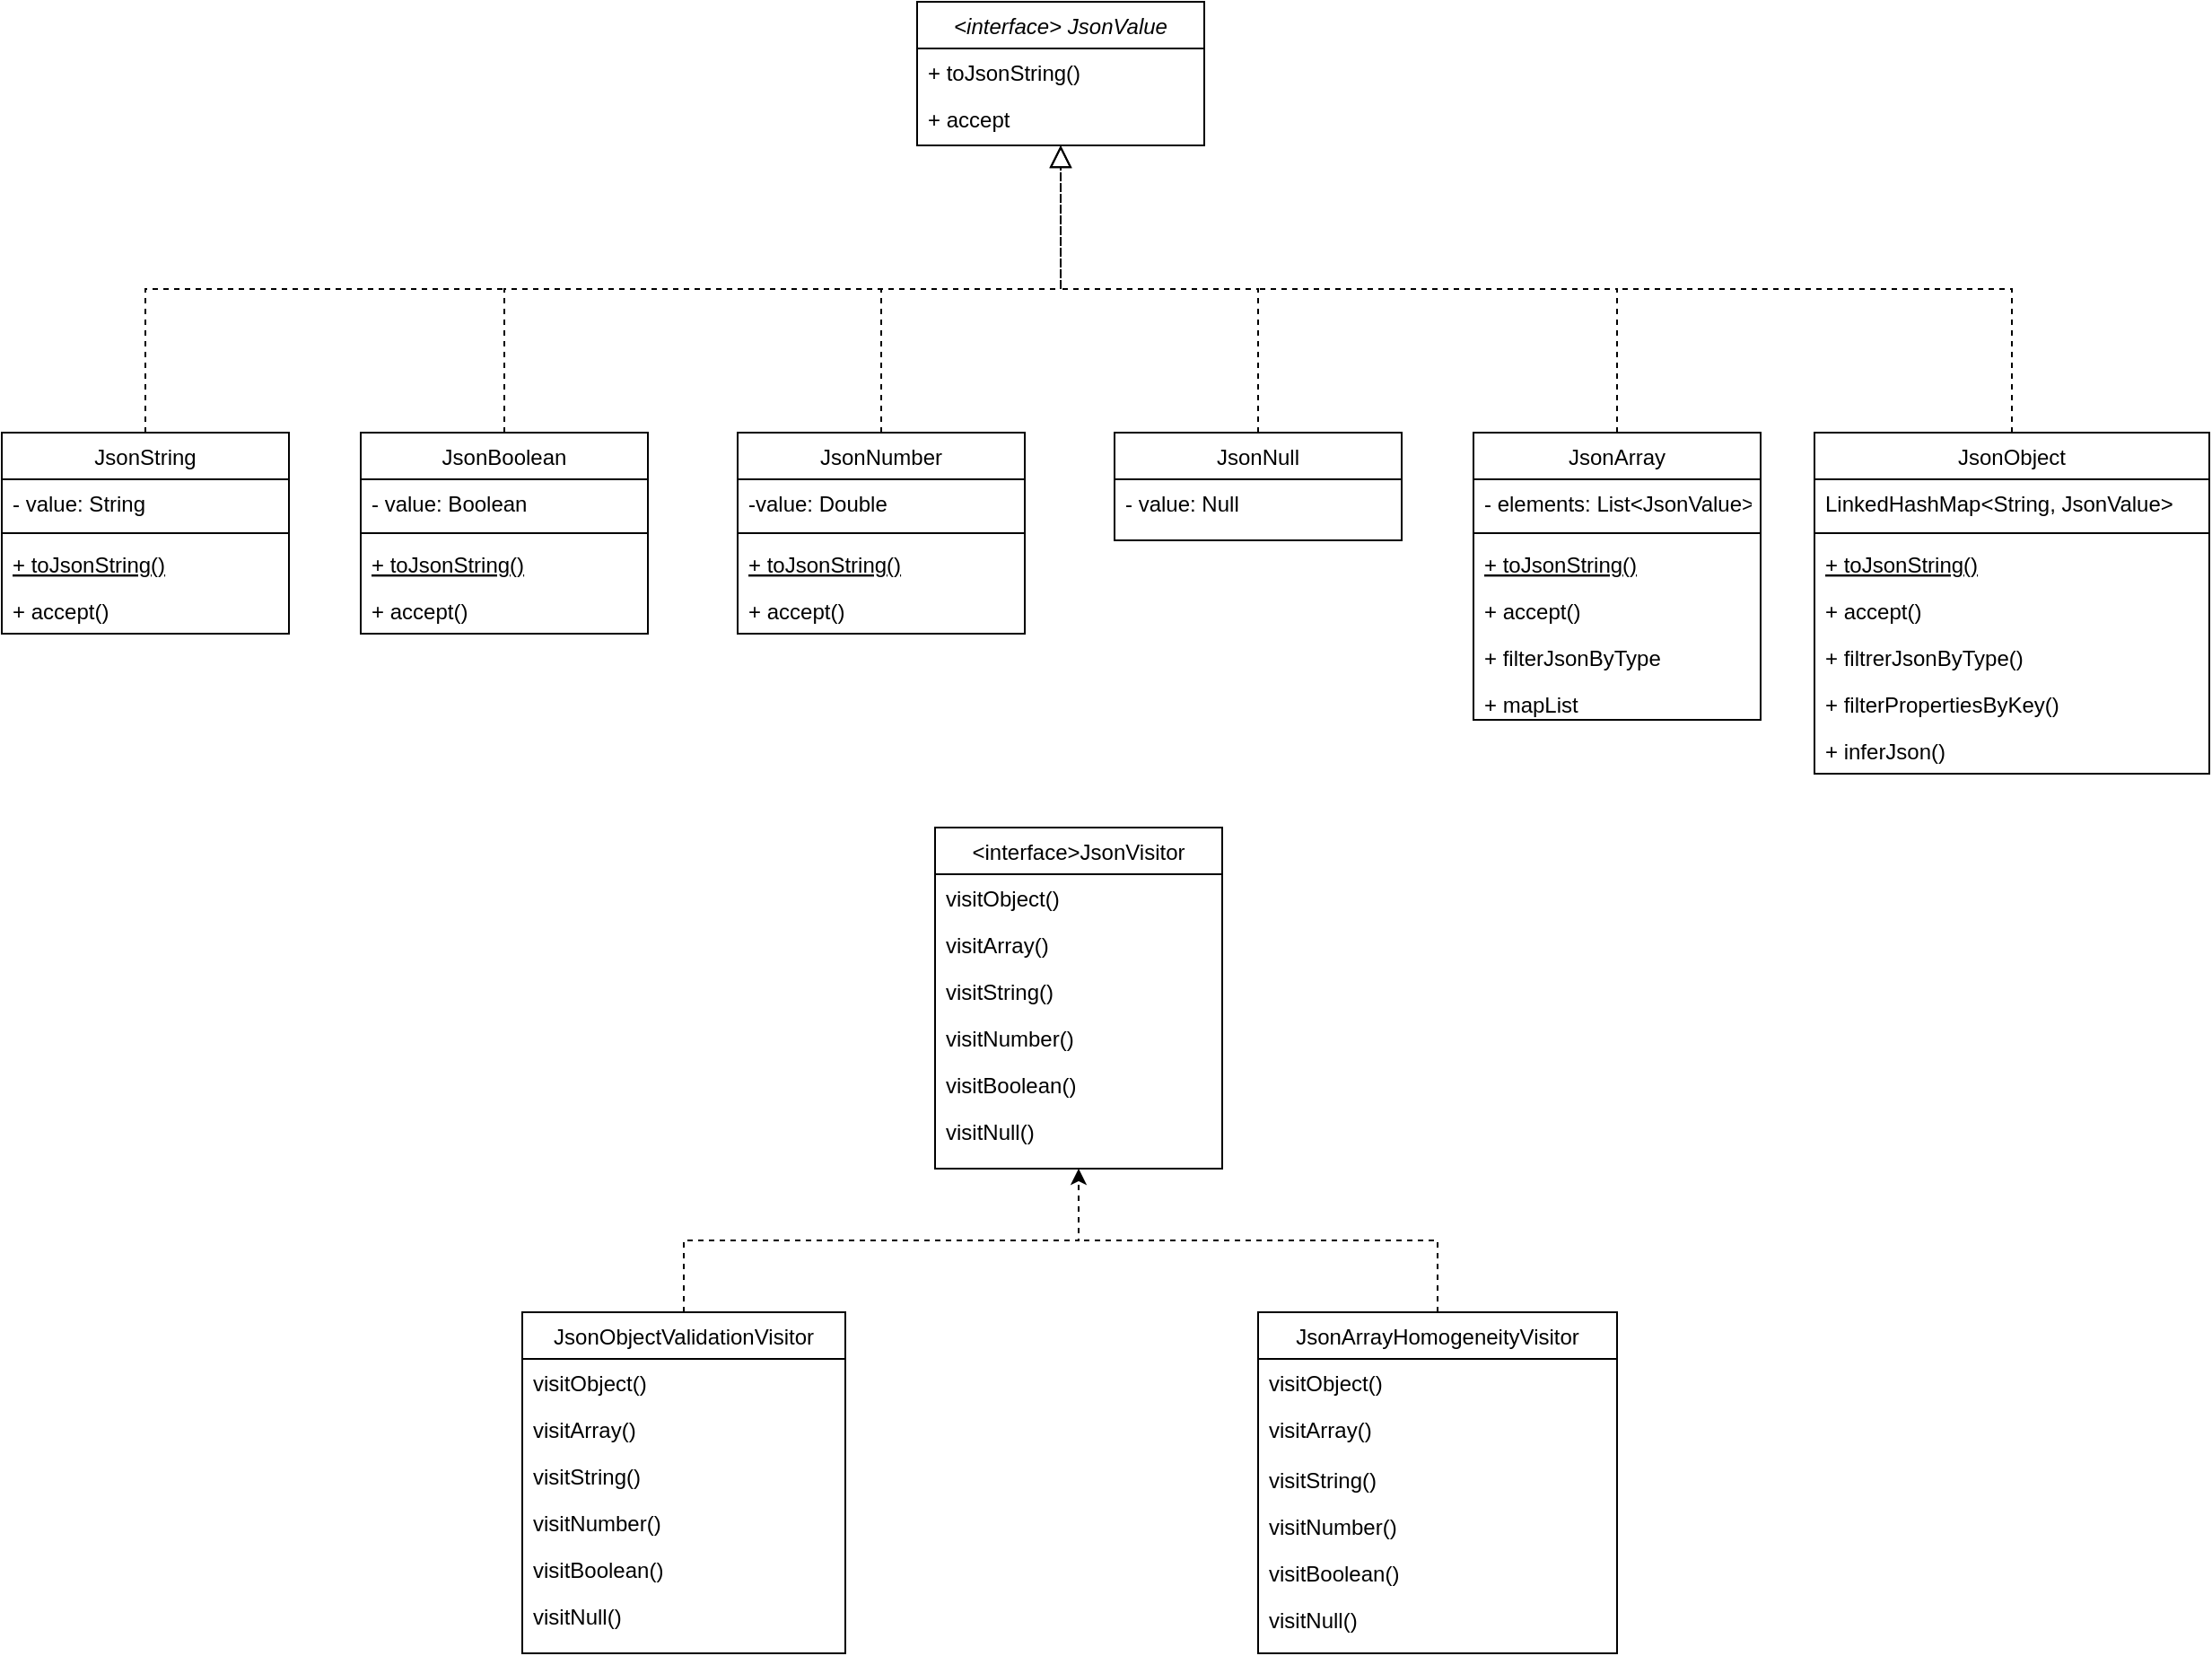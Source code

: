 <mxfile version="27.0.5">
  <diagram id="C5RBs43oDa-KdzZeNtuy" name="Page-1">
    <mxGraphModel dx="2316" dy="794" grid="1" gridSize="10" guides="1" tooltips="1" connect="1" arrows="1" fold="1" page="1" pageScale="1" pageWidth="827" pageHeight="1169" math="0" shadow="0">
      <root>
        <mxCell id="WIyWlLk6GJQsqaUBKTNV-0" />
        <mxCell id="WIyWlLk6GJQsqaUBKTNV-1" parent="WIyWlLk6GJQsqaUBKTNV-0" />
        <mxCell id="zkfFHV4jXpPFQw0GAbJ--0" value="&lt;interface&gt; JsonValue" style="swimlane;fontStyle=2;align=center;verticalAlign=top;childLayout=stackLayout;horizontal=1;startSize=26;horizontalStack=0;resizeParent=1;resizeLast=0;collapsible=1;marginBottom=0;rounded=0;shadow=0;strokeWidth=1;" parent="WIyWlLk6GJQsqaUBKTNV-1" vertex="1">
          <mxGeometry x="220" y="120" width="160" height="80" as="geometry">
            <mxRectangle x="230" y="140" width="160" height="26" as="alternateBounds" />
          </mxGeometry>
        </mxCell>
        <mxCell id="zkfFHV4jXpPFQw0GAbJ--1" value="+ toJsonString()" style="text;align=left;verticalAlign=top;spacingLeft=4;spacingRight=4;overflow=hidden;rotatable=0;points=[[0,0.5],[1,0.5]];portConstraint=eastwest;" parent="zkfFHV4jXpPFQw0GAbJ--0" vertex="1">
          <mxGeometry y="26" width="160" height="26" as="geometry" />
        </mxCell>
        <mxCell id="zkfFHV4jXpPFQw0GAbJ--2" value="+ accept" style="text;align=left;verticalAlign=top;spacingLeft=4;spacingRight=4;overflow=hidden;rotatable=0;points=[[0,0.5],[1,0.5]];portConstraint=eastwest;rounded=0;shadow=0;html=0;" parent="zkfFHV4jXpPFQw0GAbJ--0" vertex="1">
          <mxGeometry y="52" width="160" height="26" as="geometry" />
        </mxCell>
        <mxCell id="zkfFHV4jXpPFQw0GAbJ--6" value="JsonNumber" style="swimlane;fontStyle=0;align=center;verticalAlign=top;childLayout=stackLayout;horizontal=1;startSize=26;horizontalStack=0;resizeParent=1;resizeLast=0;collapsible=1;marginBottom=0;rounded=0;shadow=0;strokeWidth=1;" parent="WIyWlLk6GJQsqaUBKTNV-1" vertex="1">
          <mxGeometry x="120" y="360" width="160" height="112" as="geometry">
            <mxRectangle x="130" y="380" width="160" height="26" as="alternateBounds" />
          </mxGeometry>
        </mxCell>
        <mxCell id="zkfFHV4jXpPFQw0GAbJ--7" value="-value: Double" style="text;align=left;verticalAlign=top;spacingLeft=4;spacingRight=4;overflow=hidden;rotatable=0;points=[[0,0.5],[1,0.5]];portConstraint=eastwest;" parent="zkfFHV4jXpPFQw0GAbJ--6" vertex="1">
          <mxGeometry y="26" width="160" height="26" as="geometry" />
        </mxCell>
        <mxCell id="zkfFHV4jXpPFQw0GAbJ--9" value="" style="line;html=1;strokeWidth=1;align=left;verticalAlign=middle;spacingTop=-1;spacingLeft=3;spacingRight=3;rotatable=0;labelPosition=right;points=[];portConstraint=eastwest;" parent="zkfFHV4jXpPFQw0GAbJ--6" vertex="1">
          <mxGeometry y="52" width="160" height="8" as="geometry" />
        </mxCell>
        <mxCell id="zkfFHV4jXpPFQw0GAbJ--10" value="+ toJsonString()" style="text;align=left;verticalAlign=top;spacingLeft=4;spacingRight=4;overflow=hidden;rotatable=0;points=[[0,0.5],[1,0.5]];portConstraint=eastwest;fontStyle=4" parent="zkfFHV4jXpPFQw0GAbJ--6" vertex="1">
          <mxGeometry y="60" width="160" height="26" as="geometry" />
        </mxCell>
        <mxCell id="zkfFHV4jXpPFQw0GAbJ--11" value="+ accept()" style="text;align=left;verticalAlign=top;spacingLeft=4;spacingRight=4;overflow=hidden;rotatable=0;points=[[0,0.5],[1,0.5]];portConstraint=eastwest;" parent="zkfFHV4jXpPFQw0GAbJ--6" vertex="1">
          <mxGeometry y="86" width="160" height="26" as="geometry" />
        </mxCell>
        <mxCell id="zkfFHV4jXpPFQw0GAbJ--12" value="" style="endArrow=block;endSize=10;endFill=0;shadow=0;strokeWidth=1;rounded=0;curved=0;edgeStyle=elbowEdgeStyle;elbow=vertical;dashed=1;" parent="WIyWlLk6GJQsqaUBKTNV-1" source="zkfFHV4jXpPFQw0GAbJ--6" target="zkfFHV4jXpPFQw0GAbJ--0" edge="1">
          <mxGeometry width="160" relative="1" as="geometry">
            <mxPoint x="200" y="203" as="sourcePoint" />
            <mxPoint x="200" y="203" as="targetPoint" />
          </mxGeometry>
        </mxCell>
        <mxCell id="zkfFHV4jXpPFQw0GAbJ--13" value="JsonNull" style="swimlane;fontStyle=0;align=center;verticalAlign=top;childLayout=stackLayout;horizontal=1;startSize=26;horizontalStack=0;resizeParent=1;resizeLast=0;collapsible=1;marginBottom=0;rounded=0;shadow=0;strokeWidth=1;" parent="WIyWlLk6GJQsqaUBKTNV-1" vertex="1">
          <mxGeometry x="330" y="360" width="160" height="60" as="geometry">
            <mxRectangle x="340" y="380" width="170" height="26" as="alternateBounds" />
          </mxGeometry>
        </mxCell>
        <mxCell id="zkfFHV4jXpPFQw0GAbJ--14" value="- value: Null" style="text;align=left;verticalAlign=top;spacingLeft=4;spacingRight=4;overflow=hidden;rotatable=0;points=[[0,0.5],[1,0.5]];portConstraint=eastwest;" parent="zkfFHV4jXpPFQw0GAbJ--13" vertex="1">
          <mxGeometry y="26" width="160" height="26" as="geometry" />
        </mxCell>
        <mxCell id="zkfFHV4jXpPFQw0GAbJ--16" value="" style="endArrow=block;endSize=10;endFill=0;shadow=0;strokeWidth=1;rounded=0;curved=0;edgeStyle=elbowEdgeStyle;elbow=vertical;dashed=1;" parent="WIyWlLk6GJQsqaUBKTNV-1" source="zkfFHV4jXpPFQw0GAbJ--13" target="zkfFHV4jXpPFQw0GAbJ--0" edge="1">
          <mxGeometry width="160" relative="1" as="geometry">
            <mxPoint x="210" y="373" as="sourcePoint" />
            <mxPoint x="310" y="271" as="targetPoint" />
          </mxGeometry>
        </mxCell>
        <mxCell id="R-J3jODRHdoOBA6GVFmq-17" style="edgeStyle=orthogonalEdgeStyle;rounded=0;orthogonalLoop=1;jettySize=auto;html=1;entryX=0.5;entryY=1;entryDx=0;entryDy=0;dashed=1;" parent="WIyWlLk6GJQsqaUBKTNV-1" source="zkfFHV4jXpPFQw0GAbJ--17" target="R-J3jODRHdoOBA6GVFmq-0" edge="1">
          <mxGeometry relative="1" as="geometry">
            <Array as="points">
              <mxPoint x="90" y="810" />
              <mxPoint x="310" y="810" />
            </Array>
          </mxGeometry>
        </mxCell>
        <mxCell id="zkfFHV4jXpPFQw0GAbJ--17" value="JsonObjectValidationVisitor" style="swimlane;fontStyle=0;align=center;verticalAlign=top;childLayout=stackLayout;horizontal=1;startSize=26;horizontalStack=0;resizeParent=1;resizeLast=0;collapsible=1;marginBottom=0;rounded=0;shadow=0;strokeWidth=1;" parent="WIyWlLk6GJQsqaUBKTNV-1" vertex="1">
          <mxGeometry y="850" width="180" height="190" as="geometry">
            <mxRectangle x="550" y="140" width="160" height="26" as="alternateBounds" />
          </mxGeometry>
        </mxCell>
        <mxCell id="zkfFHV4jXpPFQw0GAbJ--18" value="visitObject()" style="text;align=left;verticalAlign=top;spacingLeft=4;spacingRight=4;overflow=hidden;rotatable=0;points=[[0,0.5],[1,0.5]];portConstraint=eastwest;" parent="zkfFHV4jXpPFQw0GAbJ--17" vertex="1">
          <mxGeometry y="26" width="180" height="26" as="geometry" />
        </mxCell>
        <mxCell id="zkfFHV4jXpPFQw0GAbJ--19" value="visitArray()" style="text;align=left;verticalAlign=top;spacingLeft=4;spacingRight=4;overflow=hidden;rotatable=0;points=[[0,0.5],[1,0.5]];portConstraint=eastwest;rounded=0;shadow=0;html=0;" parent="zkfFHV4jXpPFQw0GAbJ--17" vertex="1">
          <mxGeometry y="52" width="180" height="26" as="geometry" />
        </mxCell>
        <mxCell id="zkfFHV4jXpPFQw0GAbJ--20" value="visitString()" style="text;align=left;verticalAlign=top;spacingLeft=4;spacingRight=4;overflow=hidden;rotatable=0;points=[[0,0.5],[1,0.5]];portConstraint=eastwest;rounded=0;shadow=0;html=0;" parent="zkfFHV4jXpPFQw0GAbJ--17" vertex="1">
          <mxGeometry y="78" width="180" height="26" as="geometry" />
        </mxCell>
        <mxCell id="zkfFHV4jXpPFQw0GAbJ--21" value="visitNumber()" style="text;align=left;verticalAlign=top;spacingLeft=4;spacingRight=4;overflow=hidden;rotatable=0;points=[[0,0.5],[1,0.5]];portConstraint=eastwest;rounded=0;shadow=0;html=0;" parent="zkfFHV4jXpPFQw0GAbJ--17" vertex="1">
          <mxGeometry y="104" width="180" height="26" as="geometry" />
        </mxCell>
        <mxCell id="zkfFHV4jXpPFQw0GAbJ--22" value="visitBoolean()" style="text;align=left;verticalAlign=top;spacingLeft=4;spacingRight=4;overflow=hidden;rotatable=0;points=[[0,0.5],[1,0.5]];portConstraint=eastwest;rounded=0;shadow=0;html=0;" parent="zkfFHV4jXpPFQw0GAbJ--17" vertex="1">
          <mxGeometry y="130" width="180" height="26" as="geometry" />
        </mxCell>
        <mxCell id="Ch5dlkiQ2vHsbGpUwGr--34" value="visitNull()" style="text;align=left;verticalAlign=top;spacingLeft=4;spacingRight=4;overflow=hidden;rotatable=0;points=[[0,0.5],[1,0.5]];portConstraint=eastwest;rounded=0;shadow=0;html=0;" parent="zkfFHV4jXpPFQw0GAbJ--17" vertex="1">
          <mxGeometry y="156" width="180" height="26" as="geometry" />
        </mxCell>
        <mxCell id="Ch5dlkiQ2vHsbGpUwGr--0" value="JsonArray" style="swimlane;fontStyle=0;align=center;verticalAlign=top;childLayout=stackLayout;horizontal=1;startSize=26;horizontalStack=0;resizeParent=1;resizeLast=0;collapsible=1;marginBottom=0;rounded=0;shadow=0;strokeWidth=1;" parent="WIyWlLk6GJQsqaUBKTNV-1" vertex="1">
          <mxGeometry x="530" y="360" width="160" height="160" as="geometry">
            <mxRectangle x="130" y="380" width="160" height="26" as="alternateBounds" />
          </mxGeometry>
        </mxCell>
        <mxCell id="Ch5dlkiQ2vHsbGpUwGr--1" value="- elements: List&lt;JsonValue&gt;" style="text;align=left;verticalAlign=top;spacingLeft=4;spacingRight=4;overflow=hidden;rotatable=0;points=[[0,0.5],[1,0.5]];portConstraint=eastwest;" parent="Ch5dlkiQ2vHsbGpUwGr--0" vertex="1">
          <mxGeometry y="26" width="160" height="26" as="geometry" />
        </mxCell>
        <mxCell id="Ch5dlkiQ2vHsbGpUwGr--3" value="" style="line;html=1;strokeWidth=1;align=left;verticalAlign=middle;spacingTop=-1;spacingLeft=3;spacingRight=3;rotatable=0;labelPosition=right;points=[];portConstraint=eastwest;" parent="Ch5dlkiQ2vHsbGpUwGr--0" vertex="1">
          <mxGeometry y="52" width="160" height="8" as="geometry" />
        </mxCell>
        <mxCell id="Ch5dlkiQ2vHsbGpUwGr--4" value="+ toJsonString()" style="text;align=left;verticalAlign=top;spacingLeft=4;spacingRight=4;overflow=hidden;rotatable=0;points=[[0,0.5],[1,0.5]];portConstraint=eastwest;fontStyle=4" parent="Ch5dlkiQ2vHsbGpUwGr--0" vertex="1">
          <mxGeometry y="60" width="160" height="26" as="geometry" />
        </mxCell>
        <mxCell id="Ch5dlkiQ2vHsbGpUwGr--5" value="+ accept()" style="text;align=left;verticalAlign=top;spacingLeft=4;spacingRight=4;overflow=hidden;rotatable=0;points=[[0,0.5],[1,0.5]];portConstraint=eastwest;" parent="Ch5dlkiQ2vHsbGpUwGr--0" vertex="1">
          <mxGeometry y="86" width="160" height="26" as="geometry" />
        </mxCell>
        <mxCell id="Ch5dlkiQ2vHsbGpUwGr--28" value="+ filterJsonByType" style="text;align=left;verticalAlign=top;spacingLeft=4;spacingRight=4;overflow=hidden;rotatable=0;points=[[0,0.5],[1,0.5]];portConstraint=eastwest;" parent="Ch5dlkiQ2vHsbGpUwGr--0" vertex="1">
          <mxGeometry y="112" width="160" height="26" as="geometry" />
        </mxCell>
        <mxCell id="Ch5dlkiQ2vHsbGpUwGr--30" value="+ mapList" style="text;align=left;verticalAlign=top;spacingLeft=4;spacingRight=4;overflow=hidden;rotatable=0;points=[[0,0.5],[1,0.5]];portConstraint=eastwest;" parent="Ch5dlkiQ2vHsbGpUwGr--0" vertex="1">
          <mxGeometry y="138" width="160" height="22" as="geometry" />
        </mxCell>
        <mxCell id="Ch5dlkiQ2vHsbGpUwGr--6" value="JsonBoolean" style="swimlane;fontStyle=0;align=center;verticalAlign=top;childLayout=stackLayout;horizontal=1;startSize=26;horizontalStack=0;resizeParent=1;resizeLast=0;collapsible=1;marginBottom=0;rounded=0;shadow=0;strokeWidth=1;" parent="WIyWlLk6GJQsqaUBKTNV-1" vertex="1">
          <mxGeometry x="-90" y="360" width="160" height="112" as="geometry">
            <mxRectangle x="130" y="380" width="160" height="26" as="alternateBounds" />
          </mxGeometry>
        </mxCell>
        <mxCell id="Ch5dlkiQ2vHsbGpUwGr--7" value="- value: Boolean" style="text;align=left;verticalAlign=top;spacingLeft=4;spacingRight=4;overflow=hidden;rotatable=0;points=[[0,0.5],[1,0.5]];portConstraint=eastwest;" parent="Ch5dlkiQ2vHsbGpUwGr--6" vertex="1">
          <mxGeometry y="26" width="160" height="26" as="geometry" />
        </mxCell>
        <mxCell id="Ch5dlkiQ2vHsbGpUwGr--9" value="" style="line;html=1;strokeWidth=1;align=left;verticalAlign=middle;spacingTop=-1;spacingLeft=3;spacingRight=3;rotatable=0;labelPosition=right;points=[];portConstraint=eastwest;" parent="Ch5dlkiQ2vHsbGpUwGr--6" vertex="1">
          <mxGeometry y="52" width="160" height="8" as="geometry" />
        </mxCell>
        <mxCell id="Ch5dlkiQ2vHsbGpUwGr--10" value="+ toJsonString()" style="text;align=left;verticalAlign=top;spacingLeft=4;spacingRight=4;overflow=hidden;rotatable=0;points=[[0,0.5],[1,0.5]];portConstraint=eastwest;fontStyle=4" parent="Ch5dlkiQ2vHsbGpUwGr--6" vertex="1">
          <mxGeometry y="60" width="160" height="26" as="geometry" />
        </mxCell>
        <mxCell id="Ch5dlkiQ2vHsbGpUwGr--11" value="+ accept()" style="text;align=left;verticalAlign=top;spacingLeft=4;spacingRight=4;overflow=hidden;rotatable=0;points=[[0,0.5],[1,0.5]];portConstraint=eastwest;" parent="Ch5dlkiQ2vHsbGpUwGr--6" vertex="1">
          <mxGeometry y="86" width="160" height="26" as="geometry" />
        </mxCell>
        <mxCell id="Ch5dlkiQ2vHsbGpUwGr--12" value="JsonString" style="swimlane;fontStyle=0;align=center;verticalAlign=top;childLayout=stackLayout;horizontal=1;startSize=26;horizontalStack=0;resizeParent=1;resizeLast=0;collapsible=1;marginBottom=0;rounded=0;shadow=0;strokeWidth=1;" parent="WIyWlLk6GJQsqaUBKTNV-1" vertex="1">
          <mxGeometry x="-290" y="360" width="160" height="112" as="geometry">
            <mxRectangle x="130" y="380" width="160" height="26" as="alternateBounds" />
          </mxGeometry>
        </mxCell>
        <mxCell id="Ch5dlkiQ2vHsbGpUwGr--13" value="- value: String" style="text;align=left;verticalAlign=top;spacingLeft=4;spacingRight=4;overflow=hidden;rotatable=0;points=[[0,0.5],[1,0.5]];portConstraint=eastwest;" parent="Ch5dlkiQ2vHsbGpUwGr--12" vertex="1">
          <mxGeometry y="26" width="160" height="26" as="geometry" />
        </mxCell>
        <mxCell id="Ch5dlkiQ2vHsbGpUwGr--15" value="" style="line;html=1;strokeWidth=1;align=left;verticalAlign=middle;spacingTop=-1;spacingLeft=3;spacingRight=3;rotatable=0;labelPosition=right;points=[];portConstraint=eastwest;" parent="Ch5dlkiQ2vHsbGpUwGr--12" vertex="1">
          <mxGeometry y="52" width="160" height="8" as="geometry" />
        </mxCell>
        <mxCell id="Ch5dlkiQ2vHsbGpUwGr--16" value="+ toJsonString()" style="text;align=left;verticalAlign=top;spacingLeft=4;spacingRight=4;overflow=hidden;rotatable=0;points=[[0,0.5],[1,0.5]];portConstraint=eastwest;fontStyle=4" parent="Ch5dlkiQ2vHsbGpUwGr--12" vertex="1">
          <mxGeometry y="60" width="160" height="26" as="geometry" />
        </mxCell>
        <mxCell id="Ch5dlkiQ2vHsbGpUwGr--17" value="+ accept()" style="text;align=left;verticalAlign=top;spacingLeft=4;spacingRight=4;overflow=hidden;rotatable=0;points=[[0,0.5],[1,0.5]];portConstraint=eastwest;" parent="Ch5dlkiQ2vHsbGpUwGr--12" vertex="1">
          <mxGeometry y="86" width="160" height="26" as="geometry" />
        </mxCell>
        <mxCell id="Ch5dlkiQ2vHsbGpUwGr--18" value="" style="endArrow=none;endSize=10;endFill=0;shadow=0;strokeWidth=1;rounded=0;curved=0;edgeStyle=elbowEdgeStyle;elbow=vertical;exitX=0.5;exitY=0;exitDx=0;exitDy=0;dashed=1;startFill=0;" parent="WIyWlLk6GJQsqaUBKTNV-1" source="Ch5dlkiQ2vHsbGpUwGr--6" edge="1">
          <mxGeometry width="160" relative="1" as="geometry">
            <mxPoint x="200" y="360" as="sourcePoint" />
            <mxPoint x="200" y="280" as="targetPoint" />
            <Array as="points">
              <mxPoint x="170" y="280" />
            </Array>
          </mxGeometry>
        </mxCell>
        <mxCell id="Ch5dlkiQ2vHsbGpUwGr--19" value="" style="endArrow=none;endSize=10;endFill=0;shadow=0;strokeWidth=1;rounded=0;curved=0;edgeStyle=elbowEdgeStyle;elbow=vertical;dashed=1;startFill=0;" parent="WIyWlLk6GJQsqaUBKTNV-1" source="Ch5dlkiQ2vHsbGpUwGr--12" edge="1">
          <mxGeometry width="160" relative="1" as="geometry">
            <mxPoint x="-10" y="360" as="sourcePoint" />
            <mxPoint x="-10" y="280" as="targetPoint" />
            <Array as="points">
              <mxPoint x="-210" y="280" />
            </Array>
          </mxGeometry>
        </mxCell>
        <mxCell id="Ch5dlkiQ2vHsbGpUwGr--20" value="" style="endArrow=none;endSize=10;endFill=0;shadow=0;strokeWidth=1;rounded=0;curved=0;edgeStyle=elbowEdgeStyle;elbow=vertical;exitX=0.5;exitY=0;exitDx=0;exitDy=0;dashed=1;startFill=0;" parent="WIyWlLk6GJQsqaUBKTNV-1" source="Ch5dlkiQ2vHsbGpUwGr--0" edge="1">
          <mxGeometry width="160" relative="1" as="geometry">
            <mxPoint x="410" y="360" as="sourcePoint" />
            <mxPoint x="410" y="280" as="targetPoint" />
            <Array as="points">
              <mxPoint x="620" y="280" />
            </Array>
          </mxGeometry>
        </mxCell>
        <mxCell id="Ch5dlkiQ2vHsbGpUwGr--21" value="JsonObject" style="swimlane;fontStyle=0;align=center;verticalAlign=top;childLayout=stackLayout;horizontal=1;startSize=26;horizontalStack=0;resizeParent=1;resizeLast=0;collapsible=1;marginBottom=0;rounded=0;shadow=0;strokeWidth=1;" parent="WIyWlLk6GJQsqaUBKTNV-1" vertex="1">
          <mxGeometry x="720" y="360" width="220" height="190" as="geometry">
            <mxRectangle x="130" y="380" width="160" height="26" as="alternateBounds" />
          </mxGeometry>
        </mxCell>
        <mxCell id="Ch5dlkiQ2vHsbGpUwGr--22" value="LinkedHashMap&lt;String, JsonValue&gt;" style="text;align=left;verticalAlign=top;spacingLeft=4;spacingRight=4;overflow=hidden;rotatable=0;points=[[0,0.5],[1,0.5]];portConstraint=eastwest;" parent="Ch5dlkiQ2vHsbGpUwGr--21" vertex="1">
          <mxGeometry y="26" width="220" height="26" as="geometry" />
        </mxCell>
        <mxCell id="Ch5dlkiQ2vHsbGpUwGr--24" value="" style="line;html=1;strokeWidth=1;align=left;verticalAlign=middle;spacingTop=-1;spacingLeft=3;spacingRight=3;rotatable=0;labelPosition=right;points=[];portConstraint=eastwest;" parent="Ch5dlkiQ2vHsbGpUwGr--21" vertex="1">
          <mxGeometry y="52" width="220" height="8" as="geometry" />
        </mxCell>
        <mxCell id="Ch5dlkiQ2vHsbGpUwGr--25" value="+ toJsonString()" style="text;align=left;verticalAlign=top;spacingLeft=4;spacingRight=4;overflow=hidden;rotatable=0;points=[[0,0.5],[1,0.5]];portConstraint=eastwest;fontStyle=4" parent="Ch5dlkiQ2vHsbGpUwGr--21" vertex="1">
          <mxGeometry y="60" width="220" height="26" as="geometry" />
        </mxCell>
        <mxCell id="Ch5dlkiQ2vHsbGpUwGr--26" value="+ accept()" style="text;align=left;verticalAlign=top;spacingLeft=4;spacingRight=4;overflow=hidden;rotatable=0;points=[[0,0.5],[1,0.5]];portConstraint=eastwest;" parent="Ch5dlkiQ2vHsbGpUwGr--21" vertex="1">
          <mxGeometry y="86" width="220" height="26" as="geometry" />
        </mxCell>
        <mxCell id="Ch5dlkiQ2vHsbGpUwGr--31" value="+ filtrerJsonByType()" style="text;align=left;verticalAlign=top;spacingLeft=4;spacingRight=4;overflow=hidden;rotatable=0;points=[[0,0.5],[1,0.5]];portConstraint=eastwest;" parent="Ch5dlkiQ2vHsbGpUwGr--21" vertex="1">
          <mxGeometry y="112" width="220" height="26" as="geometry" />
        </mxCell>
        <mxCell id="Ch5dlkiQ2vHsbGpUwGr--32" value="+ filterPropertiesByKey()" style="text;align=left;verticalAlign=top;spacingLeft=4;spacingRight=4;overflow=hidden;rotatable=0;points=[[0,0.5],[1,0.5]];portConstraint=eastwest;" parent="Ch5dlkiQ2vHsbGpUwGr--21" vertex="1">
          <mxGeometry y="138" width="220" height="26" as="geometry" />
        </mxCell>
        <mxCell id="Ch5dlkiQ2vHsbGpUwGr--33" value="+ inferJson()" style="text;align=left;verticalAlign=top;spacingLeft=4;spacingRight=4;overflow=hidden;rotatable=0;points=[[0,0.5],[1,0.5]];portConstraint=eastwest;" parent="Ch5dlkiQ2vHsbGpUwGr--21" vertex="1">
          <mxGeometry y="164" width="220" height="26" as="geometry" />
        </mxCell>
        <mxCell id="Ch5dlkiQ2vHsbGpUwGr--27" value="" style="endArrow=none;endFill=0;shadow=0;strokeWidth=1;rounded=0;curved=0;edgeStyle=elbowEdgeStyle;elbow=vertical;exitX=0.5;exitY=0;exitDx=0;exitDy=0;dashed=1;startFill=0;" parent="WIyWlLk6GJQsqaUBKTNV-1" source="Ch5dlkiQ2vHsbGpUwGr--21" edge="1">
          <mxGeometry width="160" relative="1" as="geometry">
            <mxPoint x="610" y="360" as="sourcePoint" />
            <mxPoint x="610" y="280" as="targetPoint" />
            <Array as="points">
              <mxPoint x="830" y="280" />
            </Array>
          </mxGeometry>
        </mxCell>
        <mxCell id="R-J3jODRHdoOBA6GVFmq-0" value="&lt;interface&gt;JsonVisitor" style="swimlane;fontStyle=0;align=center;verticalAlign=top;childLayout=stackLayout;horizontal=1;startSize=26;horizontalStack=0;resizeParent=1;resizeLast=0;collapsible=1;marginBottom=0;rounded=0;shadow=0;strokeWidth=1;" parent="WIyWlLk6GJQsqaUBKTNV-1" vertex="1">
          <mxGeometry x="230" y="580" width="160" height="190" as="geometry">
            <mxRectangle x="550" y="140" width="160" height="26" as="alternateBounds" />
          </mxGeometry>
        </mxCell>
        <mxCell id="R-J3jODRHdoOBA6GVFmq-1" value="visitObject()" style="text;align=left;verticalAlign=top;spacingLeft=4;spacingRight=4;overflow=hidden;rotatable=0;points=[[0,0.5],[1,0.5]];portConstraint=eastwest;" parent="R-J3jODRHdoOBA6GVFmq-0" vertex="1">
          <mxGeometry y="26" width="160" height="26" as="geometry" />
        </mxCell>
        <mxCell id="R-J3jODRHdoOBA6GVFmq-2" value="visitArray()" style="text;align=left;verticalAlign=top;spacingLeft=4;spacingRight=4;overflow=hidden;rotatable=0;points=[[0,0.5],[1,0.5]];portConstraint=eastwest;rounded=0;shadow=0;html=0;" parent="R-J3jODRHdoOBA6GVFmq-0" vertex="1">
          <mxGeometry y="52" width="160" height="26" as="geometry" />
        </mxCell>
        <mxCell id="R-J3jODRHdoOBA6GVFmq-3" value="visitString()" style="text;align=left;verticalAlign=top;spacingLeft=4;spacingRight=4;overflow=hidden;rotatable=0;points=[[0,0.5],[1,0.5]];portConstraint=eastwest;rounded=0;shadow=0;html=0;" parent="R-J3jODRHdoOBA6GVFmq-0" vertex="1">
          <mxGeometry y="78" width="160" height="26" as="geometry" />
        </mxCell>
        <mxCell id="R-J3jODRHdoOBA6GVFmq-4" value="visitNumber()" style="text;align=left;verticalAlign=top;spacingLeft=4;spacingRight=4;overflow=hidden;rotatable=0;points=[[0,0.5],[1,0.5]];portConstraint=eastwest;rounded=0;shadow=0;html=0;" parent="R-J3jODRHdoOBA6GVFmq-0" vertex="1">
          <mxGeometry y="104" width="160" height="26" as="geometry" />
        </mxCell>
        <mxCell id="R-J3jODRHdoOBA6GVFmq-5" value="visitBoolean()" style="text;align=left;verticalAlign=top;spacingLeft=4;spacingRight=4;overflow=hidden;rotatable=0;points=[[0,0.5],[1,0.5]];portConstraint=eastwest;rounded=0;shadow=0;html=0;" parent="R-J3jODRHdoOBA6GVFmq-0" vertex="1">
          <mxGeometry y="130" width="160" height="26" as="geometry" />
        </mxCell>
        <mxCell id="R-J3jODRHdoOBA6GVFmq-6" value="visitNull()" style="text;align=left;verticalAlign=top;spacingLeft=4;spacingRight=4;overflow=hidden;rotatable=0;points=[[0,0.5],[1,0.5]];portConstraint=eastwest;rounded=0;shadow=0;html=0;" parent="R-J3jODRHdoOBA6GVFmq-0" vertex="1">
          <mxGeometry y="156" width="160" height="26" as="geometry" />
        </mxCell>
        <mxCell id="R-J3jODRHdoOBA6GVFmq-18" style="edgeStyle=orthogonalEdgeStyle;rounded=0;orthogonalLoop=1;jettySize=auto;html=1;exitX=0.5;exitY=0;exitDx=0;exitDy=0;dashed=1;endArrow=none;startFill=0;" parent="WIyWlLk6GJQsqaUBKTNV-1" source="R-J3jODRHdoOBA6GVFmq-7" edge="1">
          <mxGeometry relative="1" as="geometry">
            <mxPoint x="310" y="810" as="targetPoint" />
            <Array as="points">
              <mxPoint x="510" y="810" />
              <mxPoint x="410" y="810" />
            </Array>
          </mxGeometry>
        </mxCell>
        <mxCell id="R-J3jODRHdoOBA6GVFmq-7" value="JsonArrayHomogeneityVisitor" style="swimlane;fontStyle=0;align=center;verticalAlign=top;childLayout=stackLayout;horizontal=1;startSize=26;horizontalStack=0;resizeParent=1;resizeLast=0;collapsible=1;marginBottom=0;rounded=0;shadow=0;strokeWidth=1;" parent="WIyWlLk6GJQsqaUBKTNV-1" vertex="1">
          <mxGeometry x="410" y="850" width="200" height="190" as="geometry">
            <mxRectangle x="550" y="140" width="160" height="26" as="alternateBounds" />
          </mxGeometry>
        </mxCell>
        <mxCell id="R-J3jODRHdoOBA6GVFmq-8" value="visitObject()" style="text;align=left;verticalAlign=top;spacingLeft=4;spacingRight=4;overflow=hidden;rotatable=0;points=[[0,0.5],[1,0.5]];portConstraint=eastwest;" parent="R-J3jODRHdoOBA6GVFmq-7" vertex="1">
          <mxGeometry y="26" width="200" height="26" as="geometry" />
        </mxCell>
        <mxCell id="R-J3jODRHdoOBA6GVFmq-9" value="visitArray()" style="text;align=left;verticalAlign=top;spacingLeft=4;spacingRight=4;overflow=hidden;rotatable=0;points=[[0,0.5],[1,0.5]];portConstraint=eastwest;rounded=0;shadow=0;html=0;" parent="R-J3jODRHdoOBA6GVFmq-7" vertex="1">
          <mxGeometry y="52" width="200" height="28" as="geometry" />
        </mxCell>
        <mxCell id="R-J3jODRHdoOBA6GVFmq-10" value="visitString()" style="text;align=left;verticalAlign=top;spacingLeft=4;spacingRight=4;overflow=hidden;rotatable=0;points=[[0,0.5],[1,0.5]];portConstraint=eastwest;rounded=0;shadow=0;html=0;" parent="R-J3jODRHdoOBA6GVFmq-7" vertex="1">
          <mxGeometry y="80" width="200" height="26" as="geometry" />
        </mxCell>
        <mxCell id="R-J3jODRHdoOBA6GVFmq-11" value="visitNumber()" style="text;align=left;verticalAlign=top;spacingLeft=4;spacingRight=4;overflow=hidden;rotatable=0;points=[[0,0.5],[1,0.5]];portConstraint=eastwest;rounded=0;shadow=0;html=0;" parent="R-J3jODRHdoOBA6GVFmq-7" vertex="1">
          <mxGeometry y="106" width="200" height="26" as="geometry" />
        </mxCell>
        <mxCell id="R-J3jODRHdoOBA6GVFmq-12" value="visitBoolean()" style="text;align=left;verticalAlign=top;spacingLeft=4;spacingRight=4;overflow=hidden;rotatable=0;points=[[0,0.5],[1,0.5]];portConstraint=eastwest;rounded=0;shadow=0;html=0;" parent="R-J3jODRHdoOBA6GVFmq-7" vertex="1">
          <mxGeometry y="132" width="200" height="26" as="geometry" />
        </mxCell>
        <mxCell id="R-J3jODRHdoOBA6GVFmq-13" value="visitNull()" style="text;align=left;verticalAlign=top;spacingLeft=4;spacingRight=4;overflow=hidden;rotatable=0;points=[[0,0.5],[1,0.5]];portConstraint=eastwest;rounded=0;shadow=0;html=0;" parent="R-J3jODRHdoOBA6GVFmq-7" vertex="1">
          <mxGeometry y="158" width="200" height="26" as="geometry" />
        </mxCell>
      </root>
    </mxGraphModel>
  </diagram>
</mxfile>
